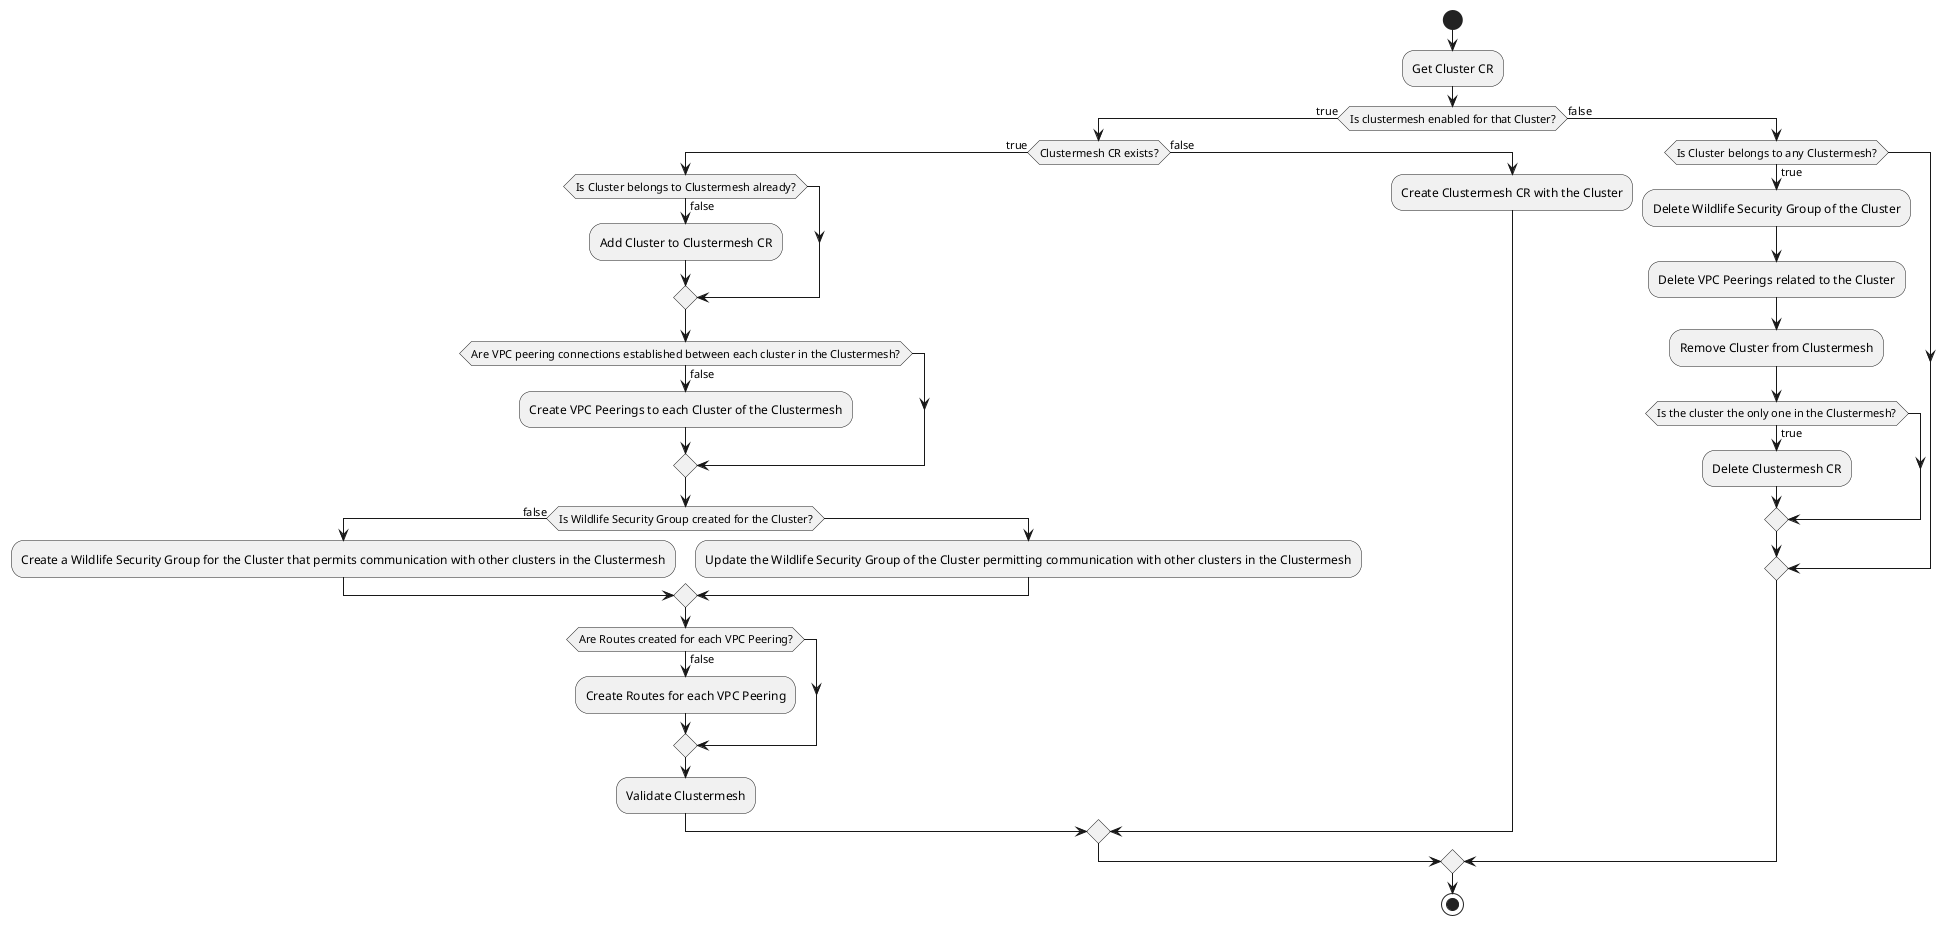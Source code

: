 @startuml clustermesh-controller
start
:Get Cluster CR;
if (Is clustermesh enabled for that Cluster?) is (true) then
    if (Clustermesh CR exists?) is (true) then
        if (Is Cluster belongs to Clustermesh already?) is (false) then
            :Add Cluster to Clustermesh CR;
        endif
        if (Are VPC peering connections established between each cluster in the Clustermesh?) is (false) then
            :Create VPC Peerings to each Cluster of the Clustermesh;
        endif
        if (Is Wildlife Security Group created for the Cluster?) is (false) then
            :Create a Wildlife Security Group for the Cluster that permits communication with other clusters in the Clustermesh;
        else 
            :Update the Wildlife Security Group of the Cluster permitting communication with other clusters in the Clustermesh;
        endif
        if (Are Routes created for each VPC Peering?) is (false) then
            :Create Routes for each VPC Peering;
        endif
        :Validate Clustermesh;
    else (false) 
        :Create Clustermesh CR with the Cluster;
    endif
else (false)
    if (Is Cluster belongs to any Clustermesh?) is (true) then
        :Delete Wildlife Security Group of the Cluster;
        :Delete VPC Peerings related to the Cluster;
        :Remove Cluster from Clustermesh;
        if (Is the cluster the only one in the Clustermesh?) is (true) then
            :Delete Clustermesh CR;
        endif
    endif
endif
stop
@enduml
